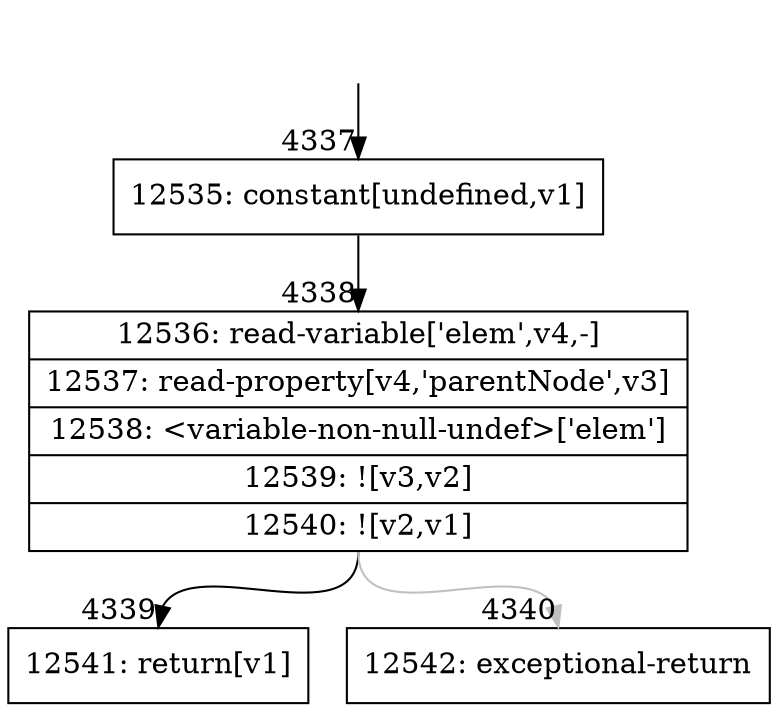 digraph {
rankdir="TD"
BB_entry284[shape=none,label=""];
BB_entry284 -> BB4337 [tailport=s, headport=n, headlabel="    4337"]
BB4337 [shape=record label="{12535: constant[undefined,v1]}" ] 
BB4337 -> BB4338 [tailport=s, headport=n, headlabel="      4338"]
BB4338 [shape=record label="{12536: read-variable['elem',v4,-]|12537: read-property[v4,'parentNode',v3]|12538: \<variable-non-null-undef\>['elem']|12539: ![v3,v2]|12540: ![v2,v1]}" ] 
BB4338 -> BB4339 [tailport=s, headport=n, headlabel="      4339"]
BB4338 -> BB4340 [tailport=s, headport=n, color=gray, headlabel="      4340"]
BB4339 [shape=record label="{12541: return[v1]}" ] 
BB4340 [shape=record label="{12542: exceptional-return}" ] 
}
